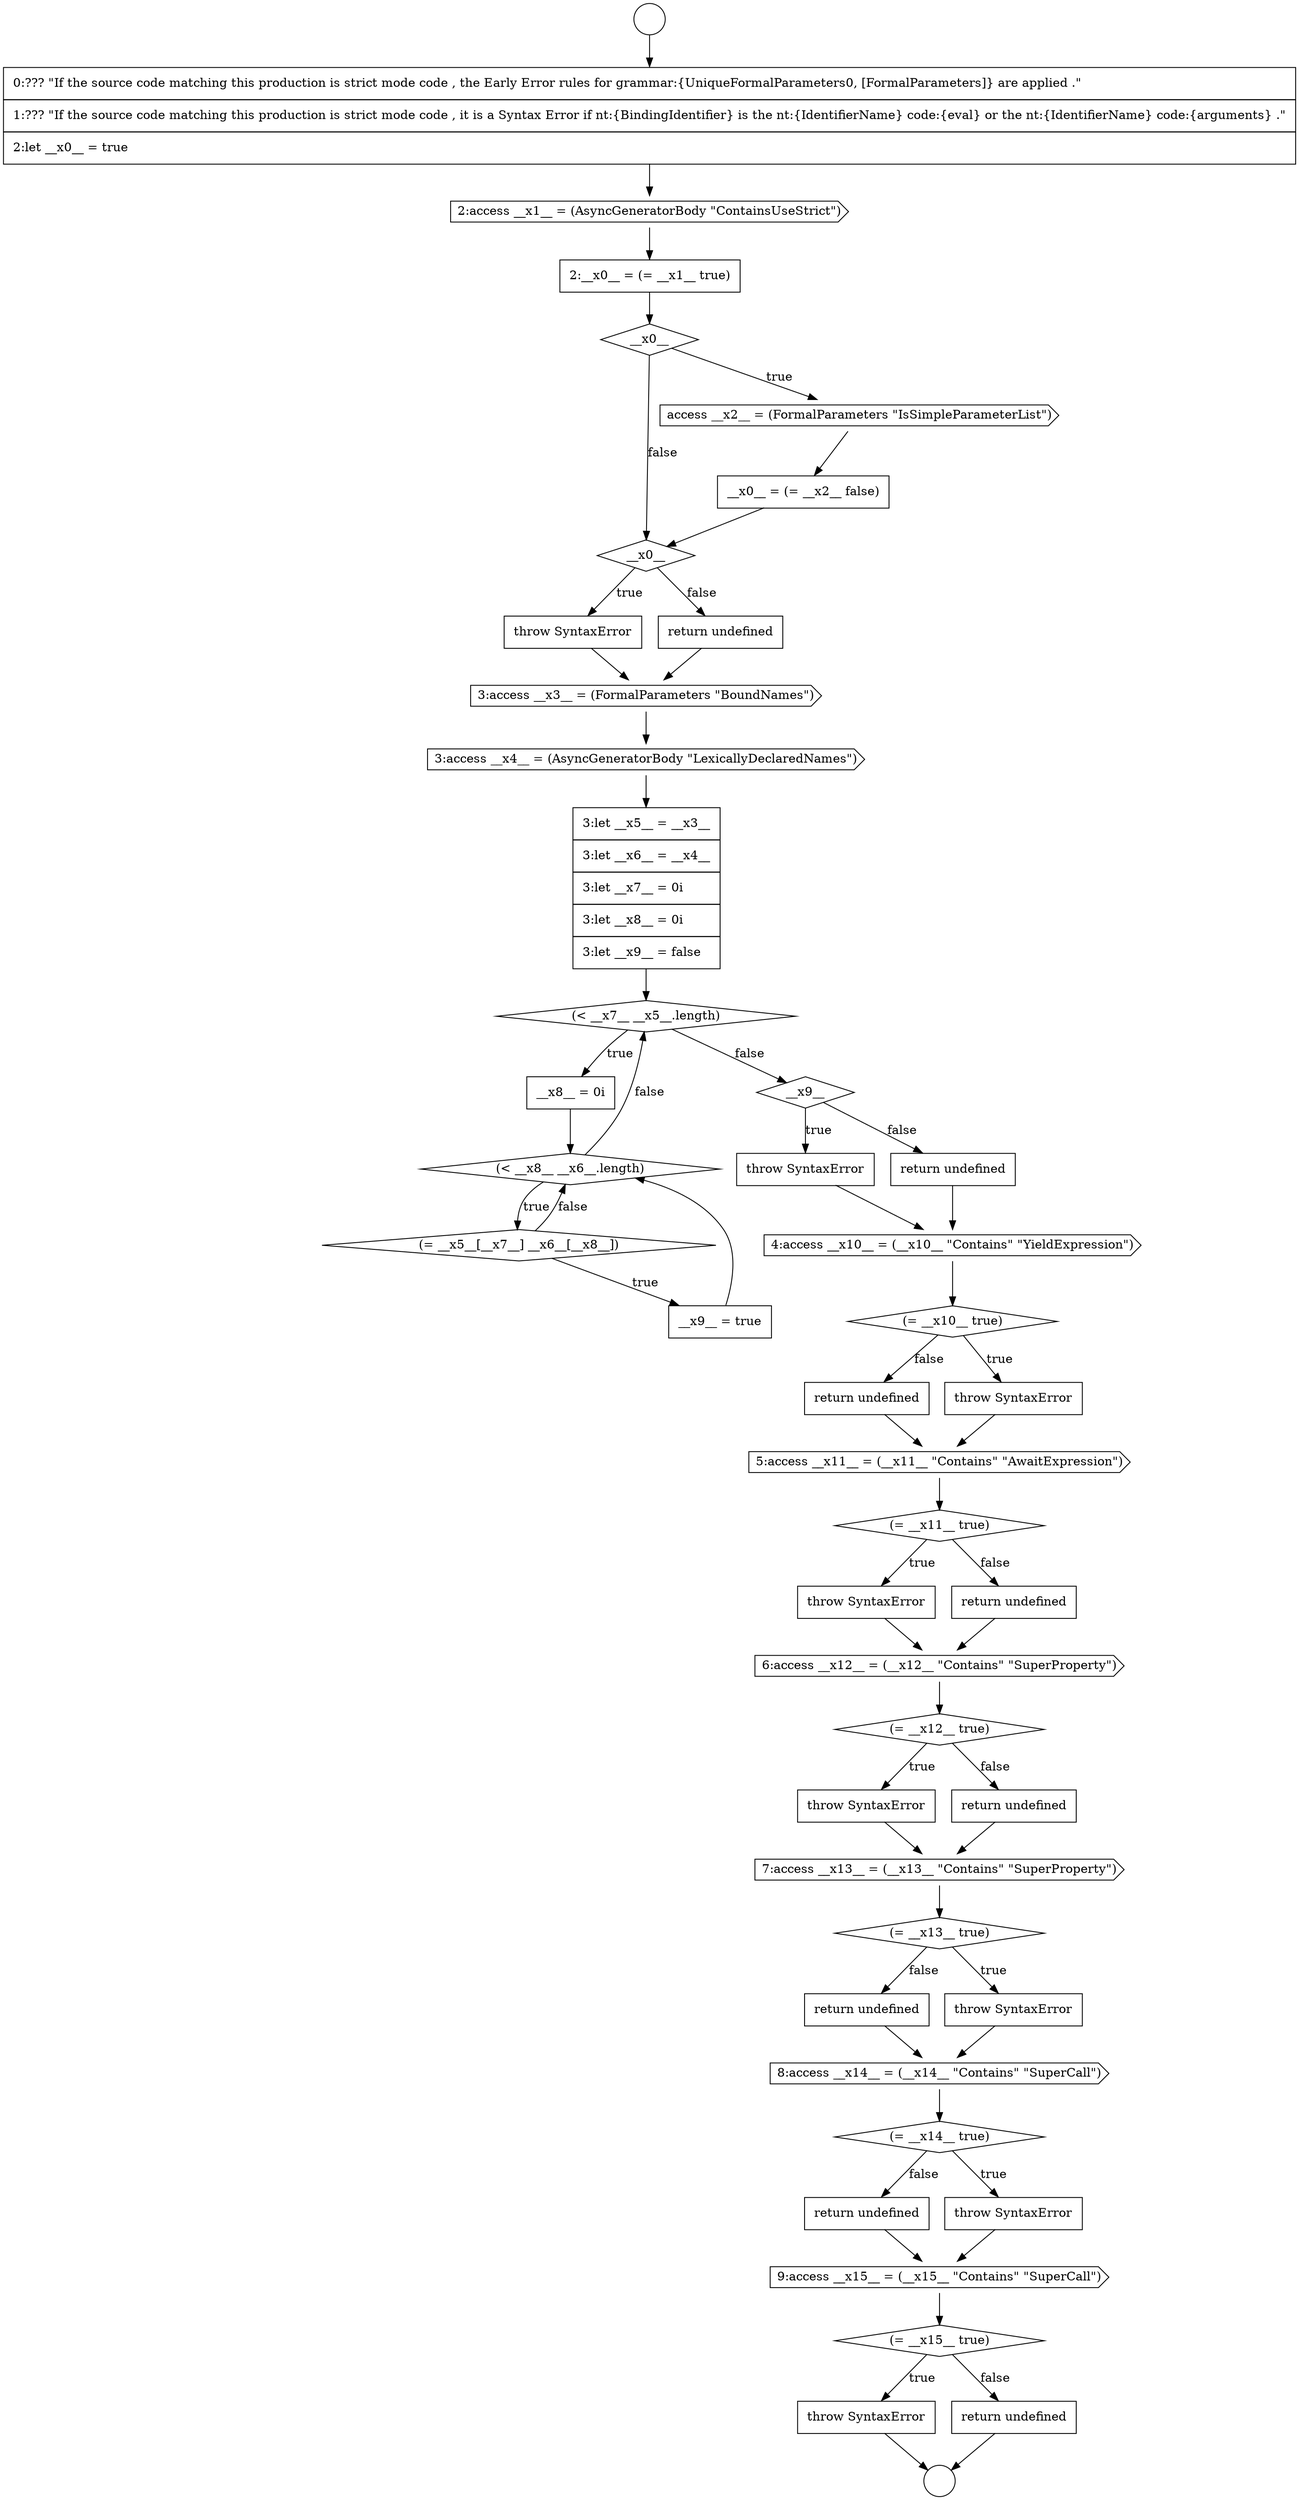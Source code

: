 digraph {
  node18965 [shape=none, margin=0, label=<<font color="black">
    <table border="0" cellborder="1" cellspacing="0" cellpadding="10">
      <tr><td align="left">throw SyntaxError</td></tr>
    </table>
  </font>> color="black" fillcolor="white" style=filled]
  node18937 [shape=circle label=" " color="black" fillcolor="white" style=filled]
  node18978 [shape=none, margin=0, label=<<font color="black">
    <table border="0" cellborder="1" cellspacing="0" cellpadding="10">
      <tr><td align="left">return undefined</td></tr>
    </table>
  </font>> color="black" fillcolor="white" style=filled]
  node18958 [shape=none, margin=0, label=<<font color="black">
    <table border="0" cellborder="1" cellspacing="0" cellpadding="10">
      <tr><td align="left">return undefined</td></tr>
    </table>
  </font>> color="black" fillcolor="white" style=filled]
  node18968 [shape=diamond, label=<<font color="black">(= __x12__ true)</font>> color="black" fillcolor="white" style=filled]
  node18966 [shape=none, margin=0, label=<<font color="black">
    <table border="0" cellborder="1" cellspacing="0" cellpadding="10">
      <tr><td align="left">return undefined</td></tr>
    </table>
  </font>> color="black" fillcolor="white" style=filled]
  node18962 [shape=none, margin=0, label=<<font color="black">
    <table border="0" cellborder="1" cellspacing="0" cellpadding="10">
      <tr><td align="left">return undefined</td></tr>
    </table>
  </font>> color="black" fillcolor="white" style=filled]
  node18952 [shape=none, margin=0, label=<<font color="black">
    <table border="0" cellborder="1" cellspacing="0" cellpadding="10">
      <tr><td align="left">__x8__ = 0i</td></tr>
    </table>
  </font>> color="black" fillcolor="white" style=filled]
  node18969 [shape=none, margin=0, label=<<font color="black">
    <table border="0" cellborder="1" cellspacing="0" cellpadding="10">
      <tr><td align="left">throw SyntaxError</td></tr>
    </table>
  </font>> color="black" fillcolor="white" style=filled]
  node18950 [shape=none, margin=0, label=<<font color="black">
    <table border="0" cellborder="1" cellspacing="0" cellpadding="10">
      <tr><td align="left">3:let __x5__ = __x3__</td></tr>
      <tr><td align="left">3:let __x6__ = __x4__</td></tr>
      <tr><td align="left">3:let __x7__ = 0i</td></tr>
      <tr><td align="left">3:let __x8__ = 0i</td></tr>
      <tr><td align="left">3:let __x9__ = false</td></tr>
    </table>
  </font>> color="black" fillcolor="white" style=filled]
  node18960 [shape=diamond, label=<<font color="black">(= __x10__ true)</font>> color="black" fillcolor="white" style=filled]
  node18948 [shape=cds, label=<<font color="black">3:access __x3__ = (FormalParameters &quot;BoundNames&quot;)</font>> color="black" fillcolor="white" style=filled]
  node18980 [shape=diamond, label=<<font color="black">(= __x15__ true)</font>> color="black" fillcolor="white" style=filled]
  node18939 [shape=none, margin=0, label=<<font color="black">
    <table border="0" cellborder="1" cellspacing="0" cellpadding="10">
      <tr><td align="left">0:??? &quot;If the source code matching this production is strict mode code , the Early Error rules for grammar:{UniqueFormalParameters0, [FormalParameters]} are applied .&quot;</td></tr>
      <tr><td align="left">1:??? &quot;If the source code matching this production is strict mode code , it is a Syntax Error if nt:{BindingIdentifier} is the nt:{IdentifierName} code:{eval} or the nt:{IdentifierName} code:{arguments} .&quot;</td></tr>
      <tr><td align="left">2:let __x0__ = true</td></tr>
    </table>
  </font>> color="black" fillcolor="white" style=filled]
  node18981 [shape=none, margin=0, label=<<font color="black">
    <table border="0" cellborder="1" cellspacing="0" cellpadding="10">
      <tr><td align="left">throw SyntaxError</td></tr>
    </table>
  </font>> color="black" fillcolor="white" style=filled]
  node18972 [shape=diamond, label=<<font color="black">(= __x13__ true)</font>> color="black" fillcolor="white" style=filled]
  node18942 [shape=diamond, label=<<font color="black">__x0__</font>> color="black" fillcolor="white" style=filled]
  node18951 [shape=diamond, label=<<font color="black">(&lt; __x7__ __x5__.length)</font>> color="black" fillcolor="white" style=filled]
  node18949 [shape=cds, label=<<font color="black">3:access __x4__ = (AsyncGeneratorBody &quot;LexicallyDeclaredNames&quot;)</font>> color="black" fillcolor="white" style=filled]
  node18977 [shape=none, margin=0, label=<<font color="black">
    <table border="0" cellborder="1" cellspacing="0" cellpadding="10">
      <tr><td align="left">throw SyntaxError</td></tr>
    </table>
  </font>> color="black" fillcolor="white" style=filled]
  node18976 [shape=diamond, label=<<font color="black">(= __x14__ true)</font>> color="black" fillcolor="white" style=filled]
  node18938 [shape=circle label=" " color="black" fillcolor="white" style=filled]
  node18955 [shape=none, margin=0, label=<<font color="black">
    <table border="0" cellborder="1" cellspacing="0" cellpadding="10">
      <tr><td align="left">__x9__ = true</td></tr>
    </table>
  </font>> color="black" fillcolor="white" style=filled]
  node18945 [shape=diamond, label=<<font color="black">__x0__</font>> color="black" fillcolor="white" style=filled]
  node18982 [shape=none, margin=0, label=<<font color="black">
    <table border="0" cellborder="1" cellspacing="0" cellpadding="10">
      <tr><td align="left">return undefined</td></tr>
    </table>
  </font>> color="black" fillcolor="white" style=filled]
  node18964 [shape=diamond, label=<<font color="black">(= __x11__ true)</font>> color="black" fillcolor="white" style=filled]
  node18959 [shape=cds, label=<<font color="black">4:access __x10__ = (__x10__ &quot;Contains&quot; &quot;YieldExpression&quot;)</font>> color="black" fillcolor="white" style=filled]
  node18954 [shape=diamond, label=<<font color="black">(= __x5__[__x7__] __x6__[__x8__])</font>> color="black" fillcolor="white" style=filled]
  node18941 [shape=none, margin=0, label=<<font color="black">
    <table border="0" cellborder="1" cellspacing="0" cellpadding="10">
      <tr><td align="left">2:__x0__ = (= __x1__ true)</td></tr>
    </table>
  </font>> color="black" fillcolor="white" style=filled]
  node18961 [shape=none, margin=0, label=<<font color="black">
    <table border="0" cellborder="1" cellspacing="0" cellpadding="10">
      <tr><td align="left">throw SyntaxError</td></tr>
    </table>
  </font>> color="black" fillcolor="white" style=filled]
  node18971 [shape=cds, label=<<font color="black">7:access __x13__ = (__x13__ &quot;Contains&quot; &quot;SuperProperty&quot;)</font>> color="black" fillcolor="white" style=filled]
  node18946 [shape=none, margin=0, label=<<font color="black">
    <table border="0" cellborder="1" cellspacing="0" cellpadding="10">
      <tr><td align="left">throw SyntaxError</td></tr>
    </table>
  </font>> color="black" fillcolor="white" style=filled]
  node18975 [shape=cds, label=<<font color="black">8:access __x14__ = (__x14__ &quot;Contains&quot; &quot;SuperCall&quot;)</font>> color="black" fillcolor="white" style=filled]
  node18970 [shape=none, margin=0, label=<<font color="black">
    <table border="0" cellborder="1" cellspacing="0" cellpadding="10">
      <tr><td align="left">return undefined</td></tr>
    </table>
  </font>> color="black" fillcolor="white" style=filled]
  node18953 [shape=diamond, label=<<font color="black">(&lt; __x8__ __x6__.length)</font>> color="black" fillcolor="white" style=filled]
  node18944 [shape=none, margin=0, label=<<font color="black">
    <table border="0" cellborder="1" cellspacing="0" cellpadding="10">
      <tr><td align="left">__x0__ = (= __x2__ false)</td></tr>
    </table>
  </font>> color="black" fillcolor="white" style=filled]
  node18979 [shape=cds, label=<<font color="black">9:access __x15__ = (__x15__ &quot;Contains&quot; &quot;SuperCall&quot;)</font>> color="black" fillcolor="white" style=filled]
  node18974 [shape=none, margin=0, label=<<font color="black">
    <table border="0" cellborder="1" cellspacing="0" cellpadding="10">
      <tr><td align="left">return undefined</td></tr>
    </table>
  </font>> color="black" fillcolor="white" style=filled]
  node18947 [shape=none, margin=0, label=<<font color="black">
    <table border="0" cellborder="1" cellspacing="0" cellpadding="10">
      <tr><td align="left">return undefined</td></tr>
    </table>
  </font>> color="black" fillcolor="white" style=filled]
  node18957 [shape=none, margin=0, label=<<font color="black">
    <table border="0" cellborder="1" cellspacing="0" cellpadding="10">
      <tr><td align="left">throw SyntaxError</td></tr>
    </table>
  </font>> color="black" fillcolor="white" style=filled]
  node18940 [shape=cds, label=<<font color="black">2:access __x1__ = (AsyncGeneratorBody &quot;ContainsUseStrict&quot;)</font>> color="black" fillcolor="white" style=filled]
  node18956 [shape=diamond, label=<<font color="black">__x9__</font>> color="black" fillcolor="white" style=filled]
  node18943 [shape=cds, label=<<font color="black">access __x2__ = (FormalParameters &quot;IsSimpleParameterList&quot;)</font>> color="black" fillcolor="white" style=filled]
  node18967 [shape=cds, label=<<font color="black">6:access __x12__ = (__x12__ &quot;Contains&quot; &quot;SuperProperty&quot;)</font>> color="black" fillcolor="white" style=filled]
  node18963 [shape=cds, label=<<font color="black">5:access __x11__ = (__x11__ &quot;Contains&quot; &quot;AwaitExpression&quot;)</font>> color="black" fillcolor="white" style=filled]
  node18973 [shape=none, margin=0, label=<<font color="black">
    <table border="0" cellborder="1" cellspacing="0" cellpadding="10">
      <tr><td align="left">throw SyntaxError</td></tr>
    </table>
  </font>> color="black" fillcolor="white" style=filled]
  node18963 -> node18964 [ color="black"]
  node18977 -> node18979 [ color="black"]
  node18965 -> node18967 [ color="black"]
  node18953 -> node18954 [label=<<font color="black">true</font>> color="black"]
  node18953 -> node18951 [label=<<font color="black">false</font>> color="black"]
  node18960 -> node18961 [label=<<font color="black">true</font>> color="black"]
  node18960 -> node18962 [label=<<font color="black">false</font>> color="black"]
  node18941 -> node18942 [ color="black"]
  node18939 -> node18940 [ color="black"]
  node18961 -> node18963 [ color="black"]
  node18954 -> node18955 [label=<<font color="black">true</font>> color="black"]
  node18954 -> node18953 [label=<<font color="black">false</font>> color="black"]
  node18972 -> node18973 [label=<<font color="black">true</font>> color="black"]
  node18972 -> node18974 [label=<<font color="black">false</font>> color="black"]
  node18980 -> node18981 [label=<<font color="black">true</font>> color="black"]
  node18980 -> node18982 [label=<<font color="black">false</font>> color="black"]
  node18964 -> node18965 [label=<<font color="black">true</font>> color="black"]
  node18964 -> node18966 [label=<<font color="black">false</font>> color="black"]
  node18966 -> node18967 [ color="black"]
  node18957 -> node18959 [ color="black"]
  node18946 -> node18948 [ color="black"]
  node18958 -> node18959 [ color="black"]
  node18976 -> node18977 [label=<<font color="black">true</font>> color="black"]
  node18976 -> node18978 [label=<<font color="black">false</font>> color="black"]
  node18962 -> node18963 [ color="black"]
  node18952 -> node18953 [ color="black"]
  node18940 -> node18941 [ color="black"]
  node18975 -> node18976 [ color="black"]
  node18950 -> node18951 [ color="black"]
  node18951 -> node18952 [label=<<font color="black">true</font>> color="black"]
  node18951 -> node18956 [label=<<font color="black">false</font>> color="black"]
  node18949 -> node18950 [ color="black"]
  node18973 -> node18975 [ color="black"]
  node18970 -> node18971 [ color="black"]
  node18967 -> node18968 [ color="black"]
  node18937 -> node18939 [ color="black"]
  node18969 -> node18971 [ color="black"]
  node18947 -> node18948 [ color="black"]
  node18945 -> node18946 [label=<<font color="black">true</font>> color="black"]
  node18945 -> node18947 [label=<<font color="black">false</font>> color="black"]
  node18974 -> node18975 [ color="black"]
  node18955 -> node18953 [ color="black"]
  node18942 -> node18943 [label=<<font color="black">true</font>> color="black"]
  node18942 -> node18945 [label=<<font color="black">false</font>> color="black"]
  node18944 -> node18945 [ color="black"]
  node18943 -> node18944 [ color="black"]
  node18948 -> node18949 [ color="black"]
  node18956 -> node18957 [label=<<font color="black">true</font>> color="black"]
  node18956 -> node18958 [label=<<font color="black">false</font>> color="black"]
  node18978 -> node18979 [ color="black"]
  node18971 -> node18972 [ color="black"]
  node18981 -> node18938 [ color="black"]
  node18968 -> node18969 [label=<<font color="black">true</font>> color="black"]
  node18968 -> node18970 [label=<<font color="black">false</font>> color="black"]
  node18979 -> node18980 [ color="black"]
  node18959 -> node18960 [ color="black"]
  node18982 -> node18938 [ color="black"]
}
